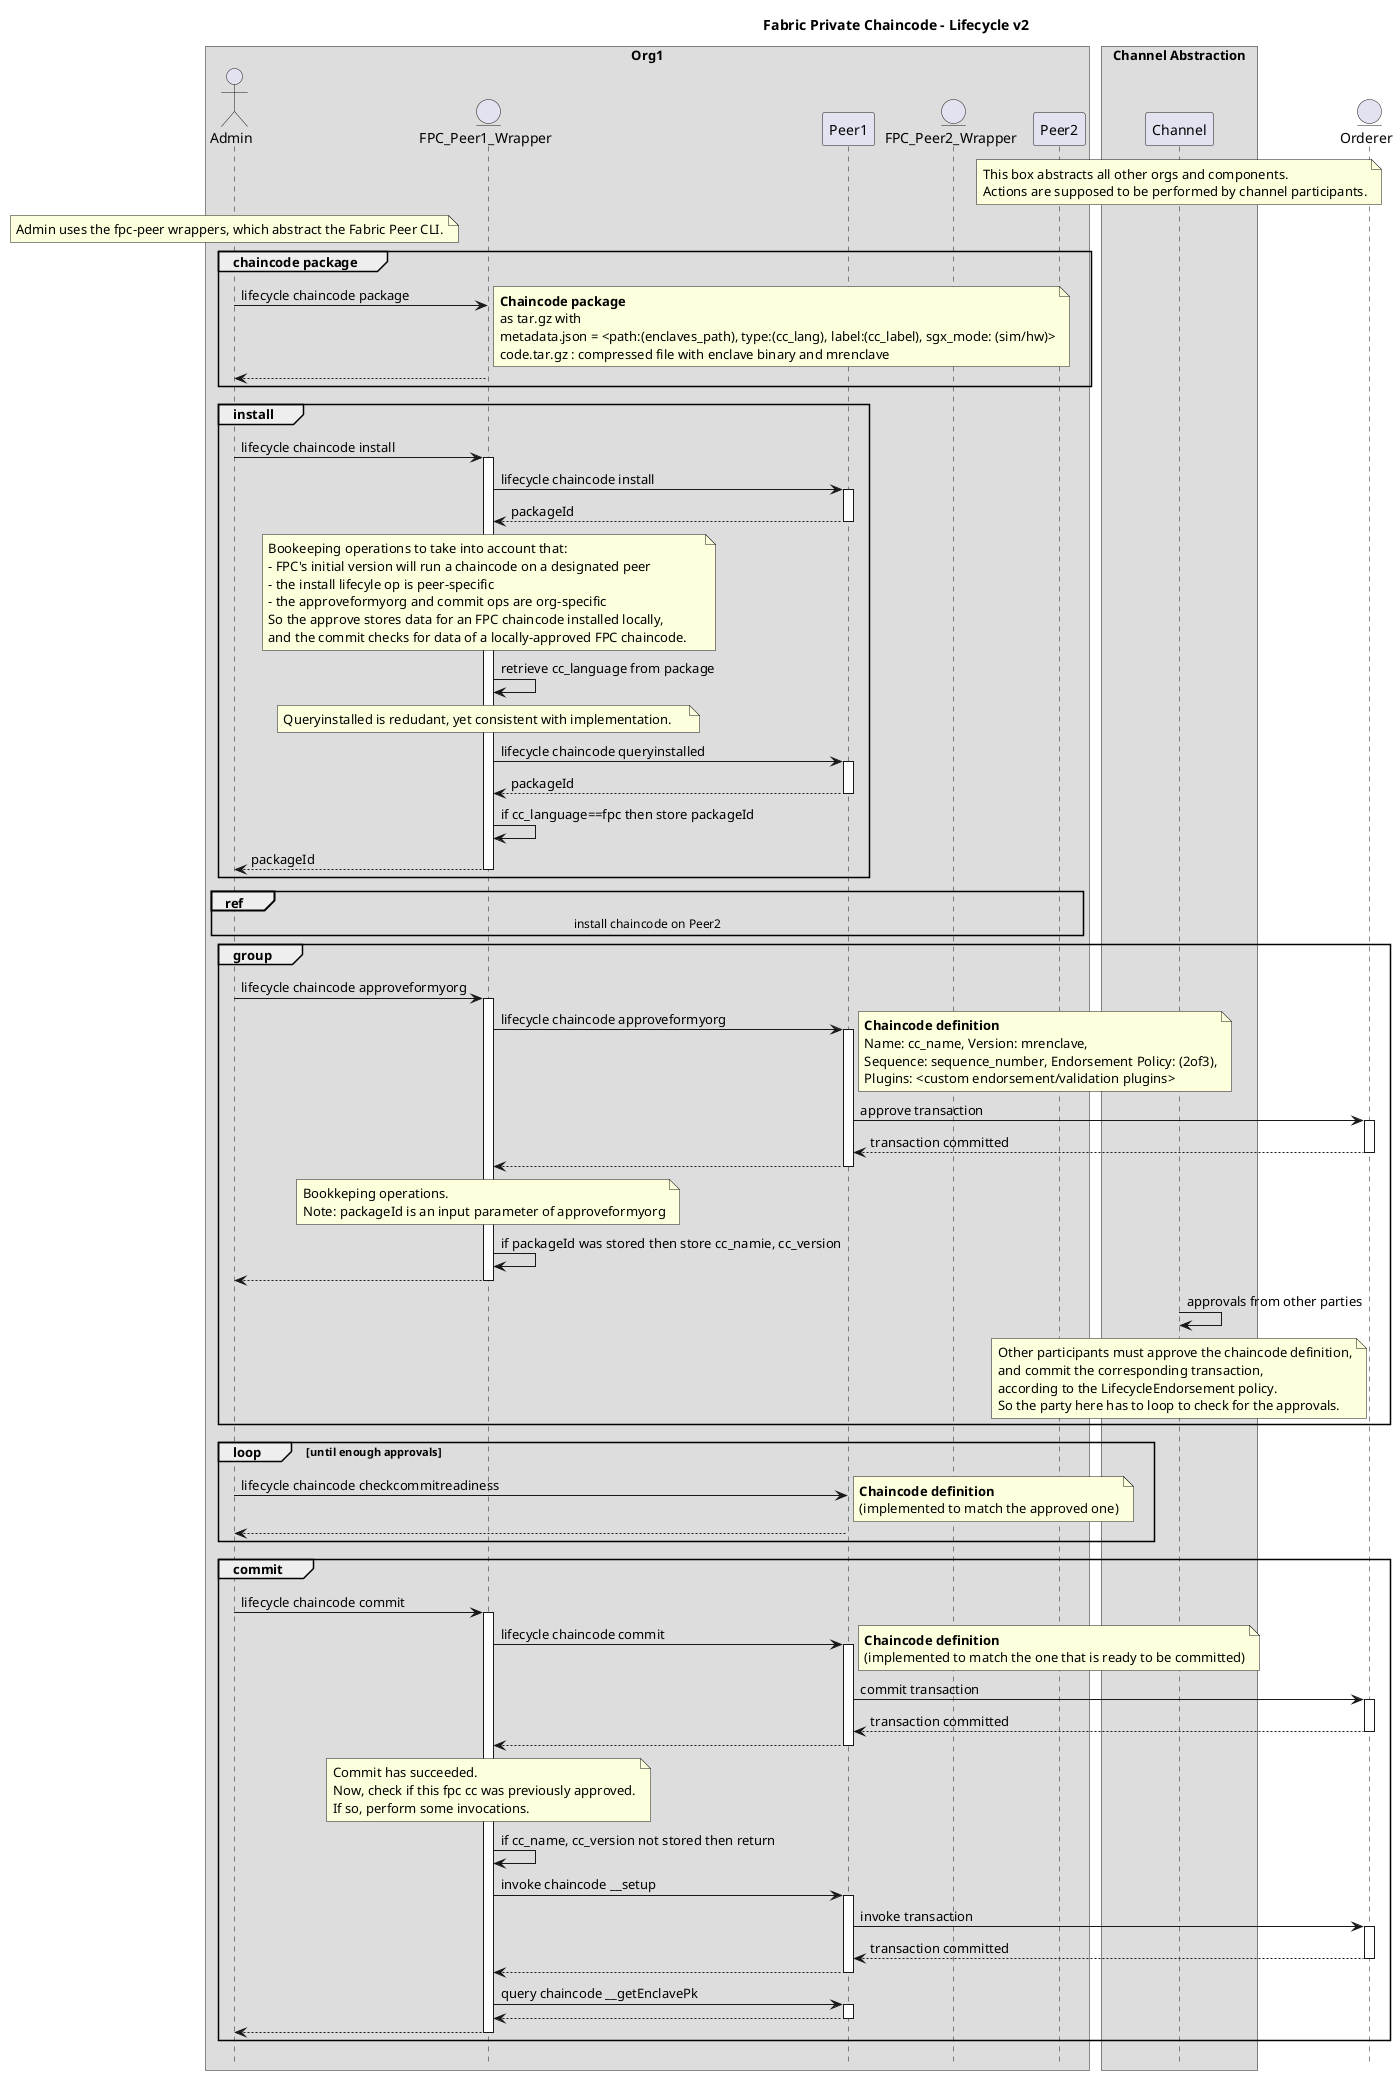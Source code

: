 /'
    Copyright 2020 Intel Corporation
    Copyright IBM Corp. All Rights Reserved.

    SPDX-License-Identifier: Apache-2.0
'/

@startuml

!pragma teoz true

hide footbox
title Foot Box removed

title Fabric Private Chaincode - Lifecycle v2

box "Org1"
actor	Admin order 10
entity "FPC_Peer1_Wrapper" as FPC_Peer1_Wrapper order 15
participant Peer1 order 20
entity "FPC_Peer2_Wrapper" as FPC_Peer2_Wrapper order 30
participant Peer2 order 40
end box

box "Channel Abstraction"
participant Channel order 70
note over Channel
    This box abstracts all other orgs and components.
    Actions are supposed to be performed by channel participants.
end note
end box

entity Orderer order 80

note over Admin
    Admin uses the fpc-peer wrappers, which abstract the Fabric Peer CLI.
end note

group chaincode package
Admin -> FPC_Peer1_Wrapper : lifecycle chaincode package
note right
    **Chaincode package**
    as tar.gz with
    metadata.json = <path:(enclaves_path), type:(cc_lang), label:(cc_label), sgx_mode: (sim/hw)>
    code.tar.gz : compressed file with enclave binary and mrenclave
end note
return
end /' group chaincode package '/

group install
Admin -> FPC_Peer1_Wrapper ++: lifecycle chaincode install
FPC_Peer1_Wrapper -> Peer1 ++: lifecycle chaincode install
return packageId
note over FPC_Peer1_Wrapper
    Bookeeping operations to take into account that:
    - FPC's initial version will run a chaincode on a designated peer
    - the install lifecyle op is peer-specific
    - the approveformyorg and commit ops are org-specific
    So the approve stores data for an FPC chaincode installed locally,
    and the commit checks for data of a locally-approved FPC chaincode.    
end note
FPC_Peer1_Wrapper -> FPC_Peer1_Wrapper : retrieve cc_language from package
note over FPC_Peer1_Wrapper
    Queryinstalled is redudant, yet consistent with implementation.    
end note
FPC_Peer1_Wrapper -> Peer1 ++: lifecycle chaincode queryinstalled
return packageId
FPC_Peer1_Wrapper -> FPC_Peer1_Wrapper : if cc_language==fpc then store packageId
return packageId /' Admin -> FPC_Peer1_Wrapper '/
end /' group install '/

ref over Admin, FPC_Peer2_Wrapper, Peer2
    install chaincode on Peer2
end /' ref '/

group /' approve '/
Admin -> FPC_Peer1_Wrapper ++: lifecycle chaincode approveformyorg
FPC_Peer1_Wrapper -> Peer1 ++: lifecycle chaincode approveformyorg
note right
    **Chaincode definition**
    Name: cc_name, Version: mrenclave,
    Sequence: sequence_number, Endorsement Policy: (2of3),
    Plugins: <custom endorsement/validation plugins>
end note
Peer1 -> Orderer ++: approve transaction
return transaction committed /' Peer1 -> Orderer '/
return /' FPC_Peer1_Wrapper -> Peer1 '/
note over FPC_Peer1_Wrapper
    Bookkeping operations.
    Note: packageId is an input parameter of approveformyorg
end note
FPC_Peer1_Wrapper -> FPC_Peer1_Wrapper : if packageId was stored then store cc_namie, cc_version
return /' Admin -> FPC_Peer1_Wrapper '/

Channel -> Channel : approvals from other parties
note over Channel
    Other participants must approve the chaincode definition,
    and commit the corresponding transaction,
    according to the LifecycleEndorsement policy.
    So the party here has to loop to check for the approvals.
end note

end /' group approve '/

loop until enough approvals
	Admin -> Peer1 : lifecycle chaincode checkcommitreadiness
note right
    **Chaincode definition**
    (implemented to match the approved one)
end note
    return
end

group commit
Admin -> FPC_Peer1_Wrapper ++:lifecycle chaincode commit
FPC_Peer1_Wrapper -> Peer1 ++: lifecycle chaincode commit
note right
    **Chaincode definition**
    (implemented to match the one that is ready to be committed)
end note
Peer1 -> Orderer ++: commit transaction
return transaction committed /' Peer1 -> Orderer '/
return /' FPC_Peer1_Wrapper -> Peer1 '/
note over FPC_Peer1_Wrapper
    Commit has succeeded.
    Now, check if this fpc cc was previously approved.
    If so, perform some invocations.
end note
FPC_Peer1_Wrapper -> FPC_Peer1_Wrapper : if cc_name, cc_version not stored then return
FPC_Peer1_Wrapper -> Peer1 ++: invoke chaincode __setup
Peer1 -> Orderer ++: invoke transaction
return transaction committed
return /' FPC_Peer1_Wrapper -> Peer1 '/
FPC_Peer1_Wrapper -> Peer1 ++: query chaincode __getEnclavePk
return /' FPC_Peer1_Wrapper -> Peer1 '/
return /' Admin -> FPC_Peer1_Wrapper '/
end /' group commit '/

@enduml
